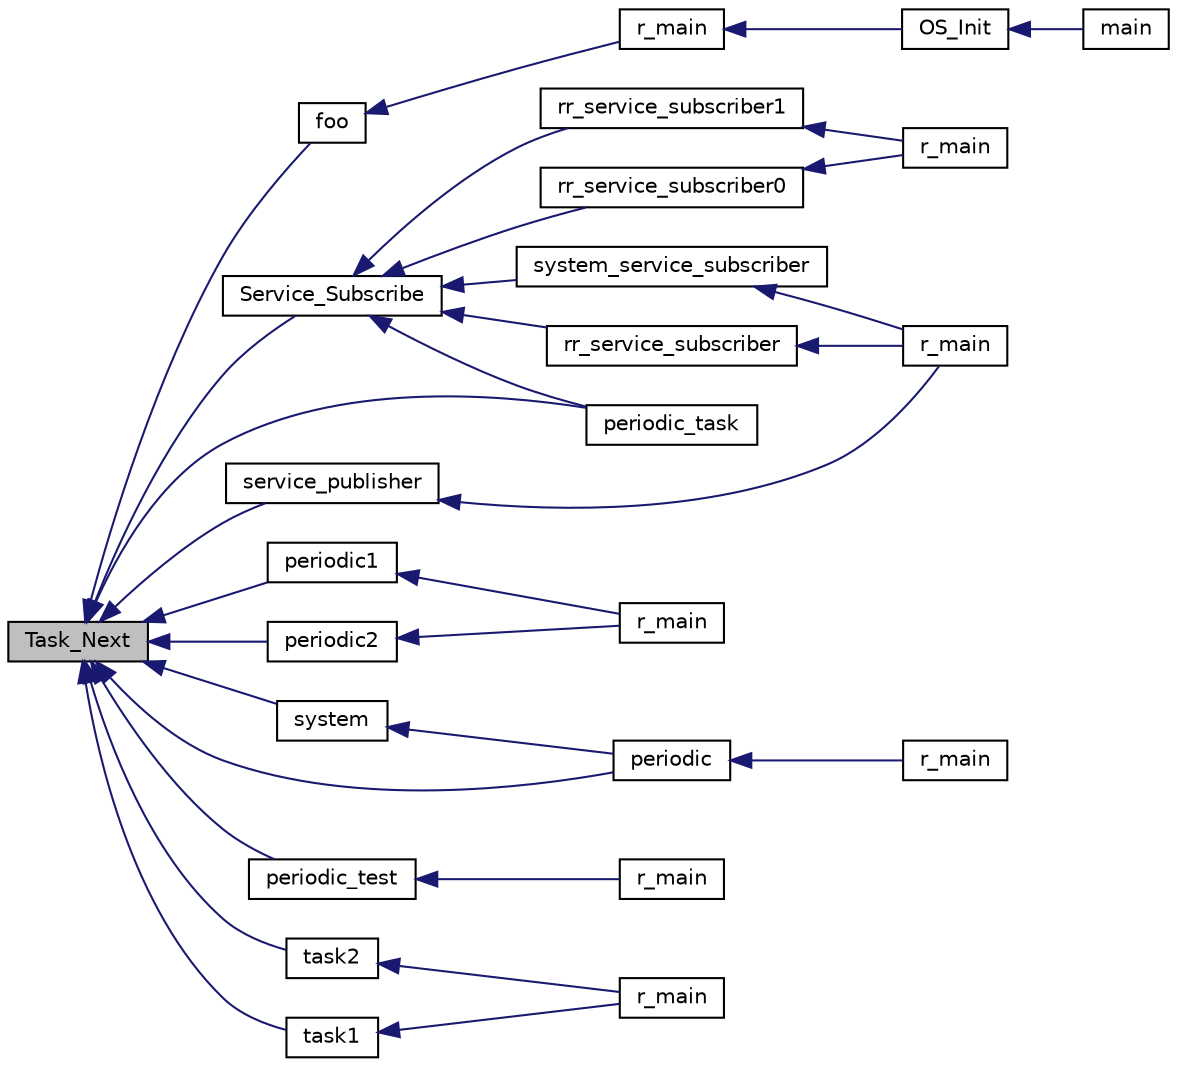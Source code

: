 digraph "Task_Next"
{
  edge [fontname="Helvetica",fontsize="10",labelfontname="Helvetica",labelfontsize="10"];
  node [fontname="Helvetica",fontsize="10",shape=record];
  rankdir="LR";
  Node1 [label="Task_Next",height=0.2,width=0.4,color="black", fillcolor="grey75", style="filled", fontcolor="black"];
  Node1 -> Node2 [dir="back",color="midnightblue",fontsize="10",style="solid",fontname="Helvetica"];
  Node2 [label="foo",height=0.2,width=0.4,color="black", fillcolor="white", style="filled",URL="$main_8c.html#ac07863d69ae41a4e395b31f73b35fbcd"];
  Node2 -> Node3 [dir="back",color="midnightblue",fontsize="10",style="solid",fontname="Helvetica"];
  Node3 [label="r_main",height=0.2,width=0.4,color="black", fillcolor="white", style="filled",URL="$os_8c.html#afff05d20e8e3bfc1d7d8aab2bb3a1e9b",tooltip="main function provided by user application. The first task to run. "];
  Node3 -> Node4 [dir="back",color="midnightblue",fontsize="10",style="solid",fontname="Helvetica"];
  Node4 [label="OS_Init",height=0.2,width=0.4,color="black", fillcolor="white", style="filled",URL="$os_8c.html#a280149a9407c6504ce0af541351561db",tooltip="Setup the RTOS and create main() as the first SYSTEM level task. "];
  Node4 -> Node5 [dir="back",color="midnightblue",fontsize="10",style="solid",fontname="Helvetica"];
  Node5 [label="main",height=0.2,width=0.4,color="black", fillcolor="white", style="filled",URL="$os_8c.html#ae66f6b31b5ad750f1fe042a706a4e3d4"];
  Node1 -> Node6 [dir="back",color="midnightblue",fontsize="10",style="solid",fontname="Helvetica"];
  Node6 [label="Service_Subscribe",height=0.2,width=0.4,color="black", fillcolor="white", style="filled",URL="$os_8h.html#aee597502c326bc9ca1faeaa422dbbbf8"];
  Node6 -> Node7 [dir="back",color="midnightblue",fontsize="10",style="solid",fontname="Helvetica"];
  Node7 [label="system_service_subscriber",height=0.2,width=0.4,color="black", fillcolor="white", style="filled",URL="$test007__services_8c.html#adc7a3e97df9b4634e9b4317585626ccb"];
  Node7 -> Node8 [dir="back",color="midnightblue",fontsize="10",style="solid",fontname="Helvetica"];
  Node8 [label="r_main",height=0.2,width=0.4,color="black", fillcolor="white", style="filled",URL="$test007__services_8c.html#afff05d20e8e3bfc1d7d8aab2bb3a1e9b",tooltip="main function provided by user application. The first task to run. "];
  Node6 -> Node9 [dir="back",color="midnightblue",fontsize="10",style="solid",fontname="Helvetica"];
  Node9 [label="rr_service_subscriber",height=0.2,width=0.4,color="black", fillcolor="white", style="filled",URL="$test007__services_8c.html#a37a52a2dd5db5daf08e206394cd17fed"];
  Node9 -> Node8 [dir="back",color="midnightblue",fontsize="10",style="solid",fontname="Helvetica"];
  Node6 -> Node10 [dir="back",color="midnightblue",fontsize="10",style="solid",fontname="Helvetica"];
  Node10 [label="rr_service_subscriber0",height=0.2,width=0.4,color="black", fillcolor="white", style="filled",URL="$test008__service__values_8c.html#a25336ab2d1310fe69acfc3b2a73eb71f"];
  Node10 -> Node11 [dir="back",color="midnightblue",fontsize="10",style="solid",fontname="Helvetica"];
  Node11 [label="r_main",height=0.2,width=0.4,color="black", fillcolor="white", style="filled",URL="$test008__service__values_8c.html#afff05d20e8e3bfc1d7d8aab2bb3a1e9b",tooltip="main function provided by user application. The first task to run. "];
  Node6 -> Node12 [dir="back",color="midnightblue",fontsize="10",style="solid",fontname="Helvetica"];
  Node12 [label="rr_service_subscriber1",height=0.2,width=0.4,color="black", fillcolor="white", style="filled",URL="$test008__service__values_8c.html#a6e747c55127f1070551c15bf9b550e5c"];
  Node12 -> Node11 [dir="back",color="midnightblue",fontsize="10",style="solid",fontname="Helvetica"];
  Node6 -> Node13 [dir="back",color="midnightblue",fontsize="10",style="solid",fontname="Helvetica"];
  Node13 [label="periodic_task",height=0.2,width=0.4,color="black", fillcolor="white", style="filled",URL="$test016__periodic__subscribe_8c.html#aa1f4128c166b90ce776f9deba8bd8fee"];
  Node1 -> Node14 [dir="back",color="midnightblue",fontsize="10",style="solid",fontname="Helvetica"];
  Node14 [label="periodic1",height=0.2,width=0.4,color="black", fillcolor="white", style="filled",URL="$test003__periodic_8c.html#ad86cfcca2ee68156a3a6148a757c452a"];
  Node14 -> Node15 [dir="back",color="midnightblue",fontsize="10",style="solid",fontname="Helvetica"];
  Node15 [label="r_main",height=0.2,width=0.4,color="black", fillcolor="white", style="filled",URL="$test003__periodic_8c.html#afff05d20e8e3bfc1d7d8aab2bb3a1e9b",tooltip="main function provided by user application. The first task to run. "];
  Node1 -> Node16 [dir="back",color="midnightblue",fontsize="10",style="solid",fontname="Helvetica"];
  Node16 [label="periodic2",height=0.2,width=0.4,color="black", fillcolor="white", style="filled",URL="$test003__periodic_8c.html#a07678adec4920b4afcdfd0db22a4ba85"];
  Node16 -> Node15 [dir="back",color="midnightblue",fontsize="10",style="solid",fontname="Helvetica"];
  Node1 -> Node17 [dir="back",color="midnightblue",fontsize="10",style="solid",fontname="Helvetica"];
  Node17 [label="system",height=0.2,width=0.4,color="black", fillcolor="white", style="filled",URL="$test004__system_8c.html#a54d32ca10fe62ab4f1c5aef79af42f64"];
  Node17 -> Node18 [dir="back",color="midnightblue",fontsize="10",style="solid",fontname="Helvetica"];
  Node18 [label="periodic",height=0.2,width=0.4,color="black", fillcolor="white", style="filled",URL="$test004__system_8c.html#ad35a2fdb04b6df2acf01d1eb113171b6"];
  Node18 -> Node19 [dir="back",color="midnightblue",fontsize="10",style="solid",fontname="Helvetica"];
  Node19 [label="r_main",height=0.2,width=0.4,color="black", fillcolor="white", style="filled",URL="$test004__system_8c.html#afff05d20e8e3bfc1d7d8aab2bb3a1e9b",tooltip="main function provided by user application. The first task to run. "];
  Node1 -> Node18 [dir="back",color="midnightblue",fontsize="10",style="solid",fontname="Helvetica"];
  Node1 -> Node20 [dir="back",color="midnightblue",fontsize="10",style="solid",fontname="Helvetica"];
  Node20 [label="service_publisher",height=0.2,width=0.4,color="black", fillcolor="white", style="filled",URL="$test007__services_8c.html#a30289dbea7e06a8ee7ba7ec31e32e47a"];
  Node20 -> Node8 [dir="back",color="midnightblue",fontsize="10",style="solid",fontname="Helvetica"];
  Node1 -> Node21 [dir="back",color="midnightblue",fontsize="10",style="solid",fontname="Helvetica"];
  Node21 [label="periodic_test",height=0.2,width=0.4,color="black", fillcolor="white", style="filled",URL="$test010__period__lt__wcet_8c.html#af5c01728403287ef3c3882b5e402ae10"];
  Node21 -> Node22 [dir="back",color="midnightblue",fontsize="10",style="solid",fontname="Helvetica"];
  Node22 [label="r_main",height=0.2,width=0.4,color="black", fillcolor="white", style="filled",URL="$test010__period__lt__wcet_8c.html#afff05d20e8e3bfc1d7d8aab2bb3a1e9b",tooltip="main function provided by user application. The first task to run. "];
  Node1 -> Node23 [dir="back",color="midnightblue",fontsize="10",style="solid",fontname="Helvetica"];
  Node23 [label="task1",height=0.2,width=0.4,color="black", fillcolor="white", style="filled",URL="$test015__collision_8c.html#afde07648040c326129670547738a0c86"];
  Node23 -> Node24 [dir="back",color="midnightblue",fontsize="10",style="solid",fontname="Helvetica"];
  Node24 [label="r_main",height=0.2,width=0.4,color="black", fillcolor="white", style="filled",URL="$test015__collision_8c.html#afff05d20e8e3bfc1d7d8aab2bb3a1e9b",tooltip="main function provided by user application. The first task to run. "];
  Node1 -> Node25 [dir="back",color="midnightblue",fontsize="10",style="solid",fontname="Helvetica"];
  Node25 [label="task2",height=0.2,width=0.4,color="black", fillcolor="white", style="filled",URL="$test015__collision_8c.html#afb35a54f26606b4808ac0a8d9ad55433"];
  Node25 -> Node24 [dir="back",color="midnightblue",fontsize="10",style="solid",fontname="Helvetica"];
  Node1 -> Node13 [dir="back",color="midnightblue",fontsize="10",style="solid",fontname="Helvetica"];
}
